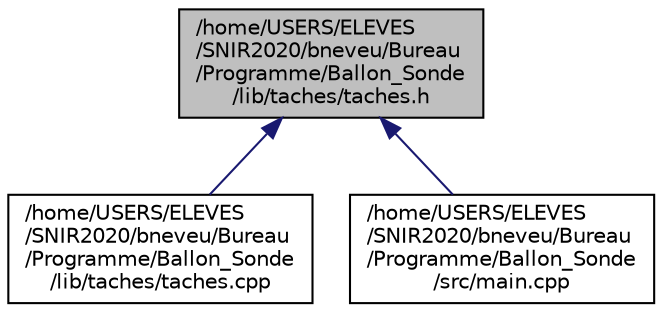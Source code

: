 digraph "/home/USERS/ELEVES/SNIR2020/bneveu/Bureau/Programme/Ballon_Sonde/lib/taches/taches.h"
{
  edge [fontname="Helvetica",fontsize="10",labelfontname="Helvetica",labelfontsize="10"];
  node [fontname="Helvetica",fontsize="10",shape=record];
  Node20 [label="/home/USERS/ELEVES\l/SNIR2020/bneveu/Bureau\l/Programme/Ballon_Sonde\l/lib/taches/taches.h",height=0.2,width=0.4,color="black", fillcolor="grey75", style="filled", fontcolor="black"];
  Node20 -> Node21 [dir="back",color="midnightblue",fontsize="10",style="solid",fontname="Helvetica"];
  Node21 [label="/home/USERS/ELEVES\l/SNIR2020/bneveu/Bureau\l/Programme/Ballon_Sonde\l/lib/taches/taches.cpp",height=0.2,width=0.4,color="black", fillcolor="white", style="filled",URL="$taches_8cpp.html",tooltip="Implémentation de la classe Taches. "];
  Node20 -> Node22 [dir="back",color="midnightblue",fontsize="10",style="solid",fontname="Helvetica"];
  Node22 [label="/home/USERS/ELEVES\l/SNIR2020/bneveu/Bureau\l/Programme/Ballon_Sonde\l/src/main.cpp",height=0.2,width=0.4,color="black", fillcolor="white", style="filled",URL="$main_8cpp.html"];
}
